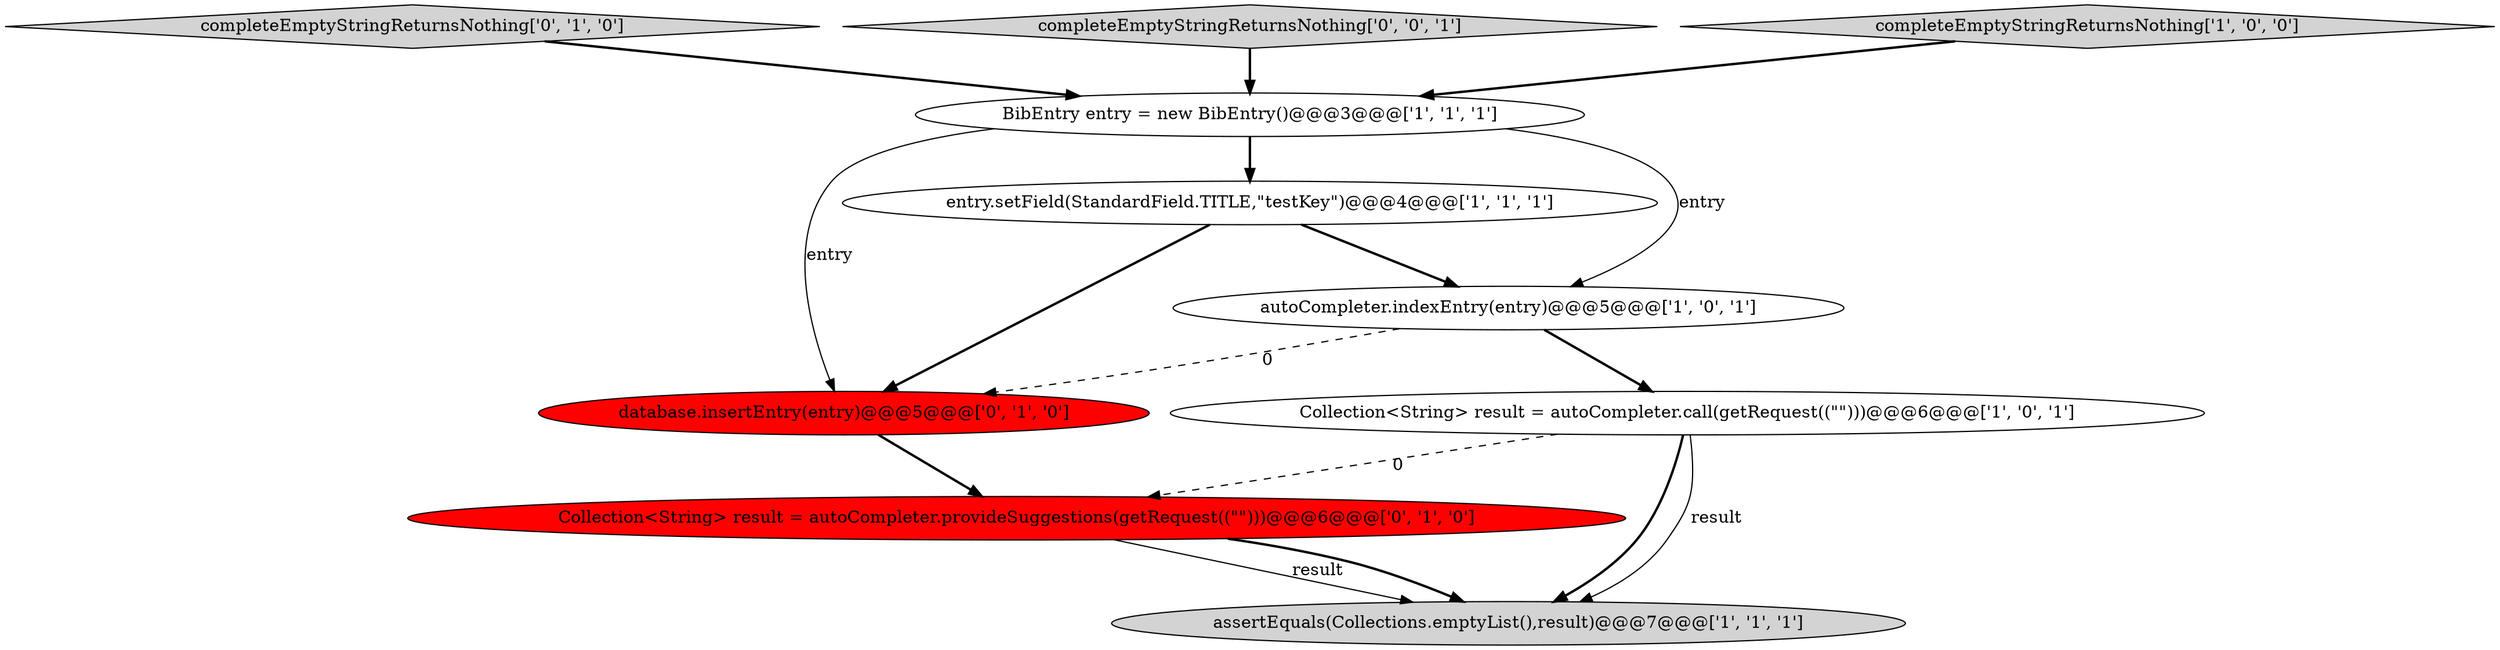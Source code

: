 digraph {
7 [style = filled, label = "completeEmptyStringReturnsNothing['0', '1', '0']", fillcolor = lightgray, shape = diamond image = "AAA0AAABBB2BBB"];
8 [style = filled, label = "database.insertEntry(entry)@@@5@@@['0', '1', '0']", fillcolor = red, shape = ellipse image = "AAA1AAABBB2BBB"];
2 [style = filled, label = "Collection<String> result = autoCompleter.call(getRequest((\"\")))@@@6@@@['1', '0', '1']", fillcolor = white, shape = ellipse image = "AAA0AAABBB1BBB"];
6 [style = filled, label = "Collection<String> result = autoCompleter.provideSuggestions(getRequest((\"\")))@@@6@@@['0', '1', '0']", fillcolor = red, shape = ellipse image = "AAA1AAABBB2BBB"];
4 [style = filled, label = "BibEntry entry = new BibEntry()@@@3@@@['1', '1', '1']", fillcolor = white, shape = ellipse image = "AAA0AAABBB1BBB"];
0 [style = filled, label = "assertEquals(Collections.emptyList(),result)@@@7@@@['1', '1', '1']", fillcolor = lightgray, shape = ellipse image = "AAA0AAABBB1BBB"];
9 [style = filled, label = "completeEmptyStringReturnsNothing['0', '0', '1']", fillcolor = lightgray, shape = diamond image = "AAA0AAABBB3BBB"];
5 [style = filled, label = "entry.setField(StandardField.TITLE,\"testKey\")@@@4@@@['1', '1', '1']", fillcolor = white, shape = ellipse image = "AAA0AAABBB1BBB"];
3 [style = filled, label = "autoCompleter.indexEntry(entry)@@@5@@@['1', '0', '1']", fillcolor = white, shape = ellipse image = "AAA0AAABBB1BBB"];
1 [style = filled, label = "completeEmptyStringReturnsNothing['1', '0', '0']", fillcolor = lightgray, shape = diamond image = "AAA0AAABBB1BBB"];
6->0 [style = solid, label="result"];
5->3 [style = bold, label=""];
3->8 [style = dashed, label="0"];
5->8 [style = bold, label=""];
1->4 [style = bold, label=""];
4->3 [style = solid, label="entry"];
2->0 [style = bold, label=""];
8->6 [style = bold, label=""];
6->0 [style = bold, label=""];
2->0 [style = solid, label="result"];
7->4 [style = bold, label=""];
3->2 [style = bold, label=""];
4->5 [style = bold, label=""];
4->8 [style = solid, label="entry"];
9->4 [style = bold, label=""];
2->6 [style = dashed, label="0"];
}
